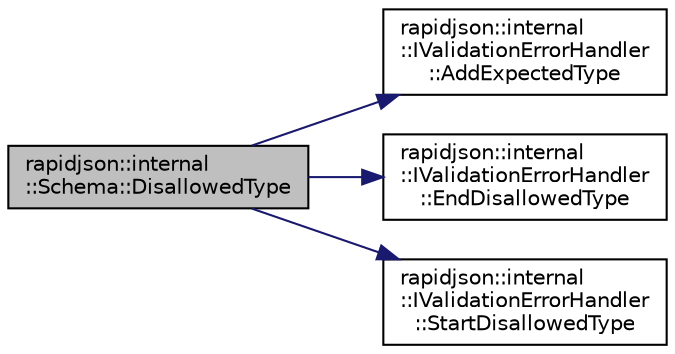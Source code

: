 digraph "rapidjson::internal::Schema::DisallowedType"
{
 // INTERACTIVE_SVG=YES
 // LATEX_PDF_SIZE
  edge [fontname="Helvetica",fontsize="10",labelfontname="Helvetica",labelfontsize="10"];
  node [fontname="Helvetica",fontsize="10",shape=record];
  rankdir="LR";
  Node49 [label="rapidjson::internal\l::Schema::DisallowedType",height=0.2,width=0.4,color="black", fillcolor="grey75", style="filled", fontcolor="black",tooltip=" "];
  Node49 -> Node50 [color="midnightblue",fontsize="10",style="solid",fontname="Helvetica"];
  Node50 [label="rapidjson::internal\l::IValidationErrorHandler\l::AddExpectedType",height=0.2,width=0.4,color="black", fillcolor="white", style="filled",URL="$classrapidjson_1_1internal_1_1_i_validation_error_handler.html#a64fb41ff4166ee7ab77b5d874b41ab0a",tooltip=" "];
  Node49 -> Node51 [color="midnightblue",fontsize="10",style="solid",fontname="Helvetica"];
  Node51 [label="rapidjson::internal\l::IValidationErrorHandler\l::EndDisallowedType",height=0.2,width=0.4,color="black", fillcolor="white", style="filled",URL="$classrapidjson_1_1internal_1_1_i_validation_error_handler.html#af2fca4e652edbbed078270d561e548d9",tooltip=" "];
  Node49 -> Node52 [color="midnightblue",fontsize="10",style="solid",fontname="Helvetica"];
  Node52 [label="rapidjson::internal\l::IValidationErrorHandler\l::StartDisallowedType",height=0.2,width=0.4,color="black", fillcolor="white", style="filled",URL="$classrapidjson_1_1internal_1_1_i_validation_error_handler.html#a86596fb1c495f10fe08d598d29525ae1",tooltip=" "];
}
